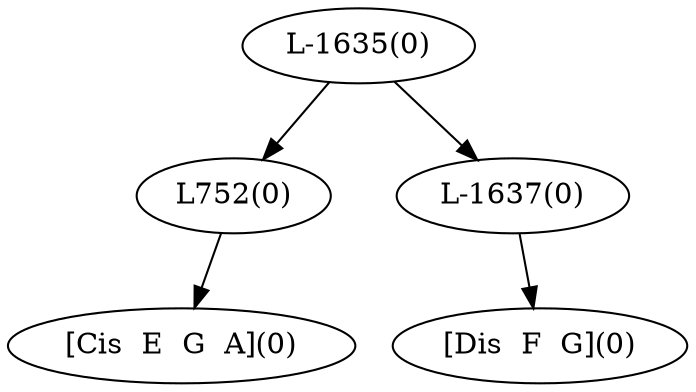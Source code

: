 digraph sample{
"L752(0)"->"[Cis  E  G  A](0)"
"L-1637(0)"->"[Dis  F  G](0)"
"L-1635(0)"->"L752(0)"
"L-1635(0)"->"L-1637(0)"
{rank = min; "L-1635(0)"}
{rank = same; "L752(0)"; "L-1637(0)";}
{rank = max; "[Cis  E  G  A](0)"; "[Dis  F  G](0)";}
}